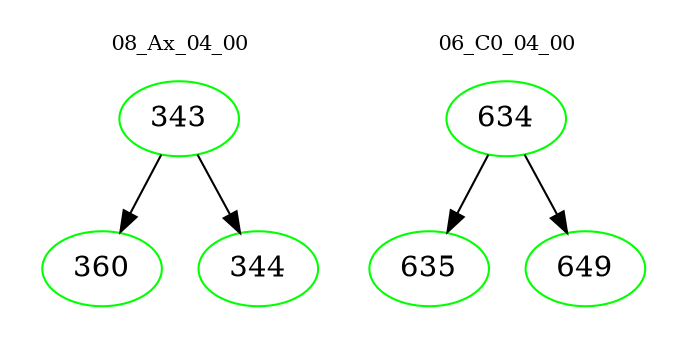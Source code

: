 digraph{
subgraph cluster_0 {
color = white
label = "08_Ax_04_00";
fontsize=10;
T0_343 [label="343", color="green"]
T0_343 -> T0_360 [color="black"]
T0_360 [label="360", color="green"]
T0_343 -> T0_344 [color="black"]
T0_344 [label="344", color="green"]
}
subgraph cluster_1 {
color = white
label = "06_C0_04_00";
fontsize=10;
T1_634 [label="634", color="green"]
T1_634 -> T1_635 [color="black"]
T1_635 [label="635", color="green"]
T1_634 -> T1_649 [color="black"]
T1_649 [label="649", color="green"]
}
}
